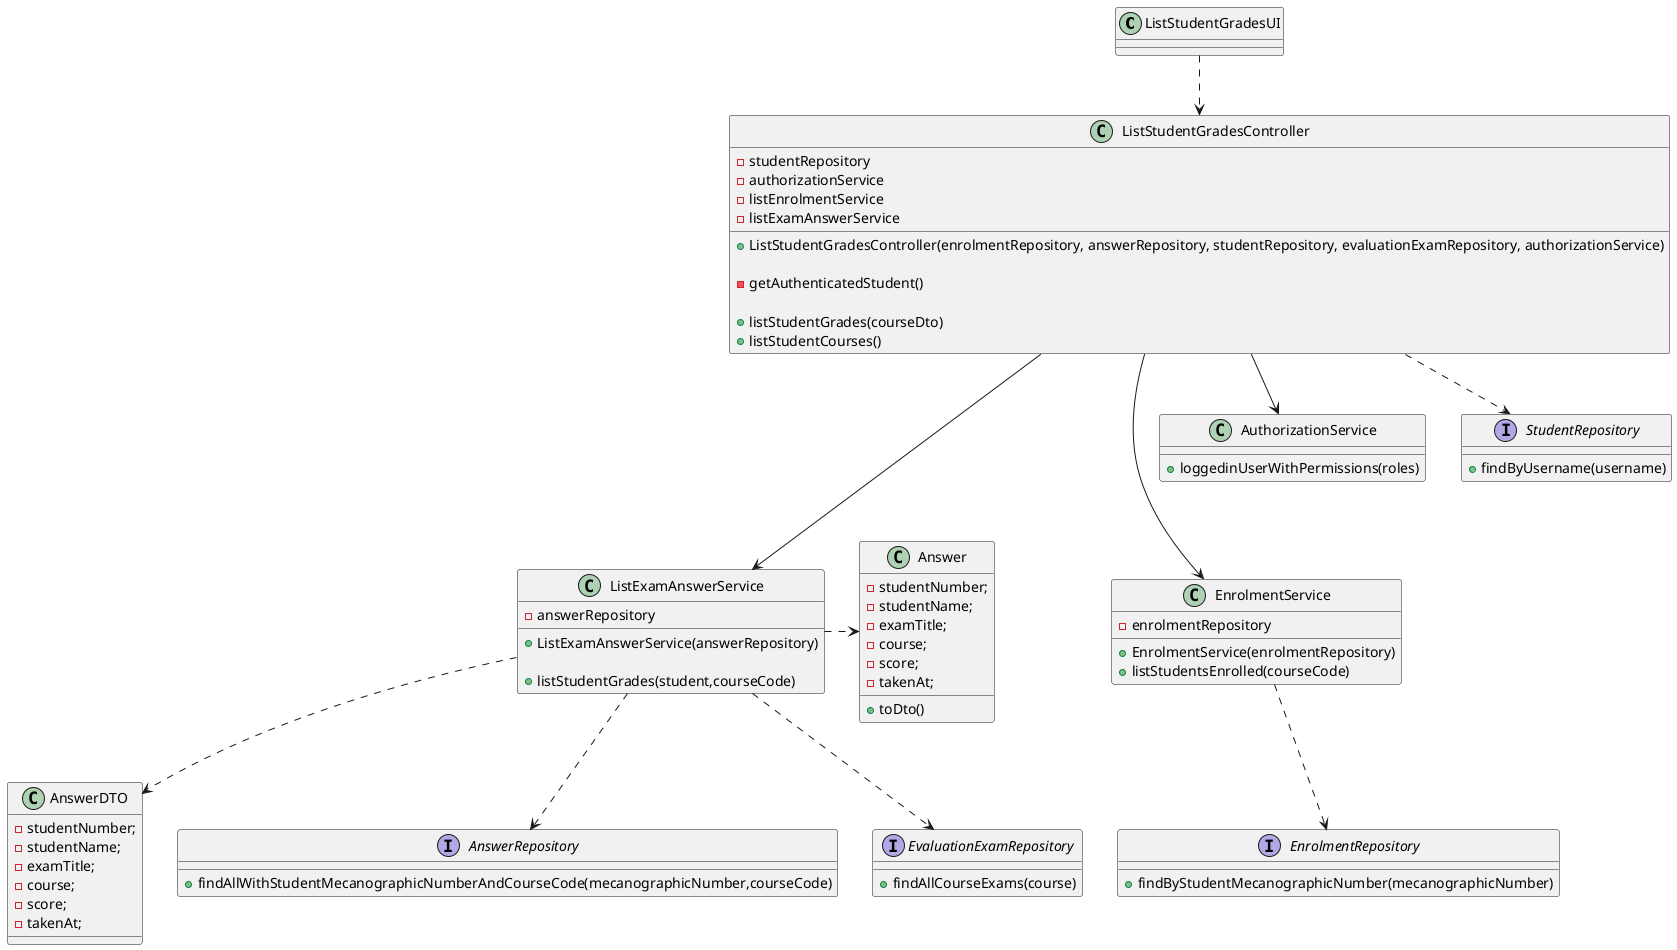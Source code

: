 @startuml US2005_CD
'https://plantuml.com/class-diagram

class ListStudentGradesUI {}

class ListStudentGradesController {
  - studentRepository
  - authorizationService
  - listEnrolmentService
  - listExamAnswerService

  + ListStudentGradesController(enrolmentRepository, answerRepository, studentRepository, evaluationExamRepository, authorizationService)

  - getAuthenticatedStudent()

  + listStudentGrades(courseDto)
  + listStudentCourses()
}

class Answer {
  - studentNumber;
  - studentName;
  - examTitle;
  - course;
  - score;
  - takenAt;

  + toDto()
}

class AnswerDTO {
  - studentNumber;
  - studentName;
  - examTitle;
  - course;
  - score;
  - takenAt;
}

interface AnswerRepository {
  + findAllWithStudentMecanographicNumberAndCourseCode(mecanographicNumber,courseCode)
}

class ListExamAnswerService {
  - answerRepository

  + ListExamAnswerService(answerRepository)

  + listStudentGrades(student,courseCode)
}

interface EvaluationExamRepository {
  + findAllCourseExams(course)
}

class EnrolmentService {
  - enrolmentRepository

  + EnrolmentService(enrolmentRepository)
  + listStudentsEnrolled(courseCode)
}

interface EnrolmentRepository {
  + findByStudentMecanographicNumber(mecanographicNumber)
}

class AuthorizationService {
  + loggedinUserWithPermissions(roles)
}

interface StudentRepository {
  + findByUsername(username)
}

ListStudentGradesUI ..> ListStudentGradesController

ListStudentGradesController ..> StudentRepository
ListStudentGradesController --> AuthorizationService

ListStudentGradesController ---> ListExamAnswerService
ListStudentGradesController ---> EnrolmentService

EnrolmentService ..> EnrolmentRepository

ListExamAnswerService .> Answer
ListExamAnswerService ..> AnswerDTO
ListExamAnswerService ..> AnswerRepository
ListExamAnswerService ..> EvaluationExamRepository

@enduml
